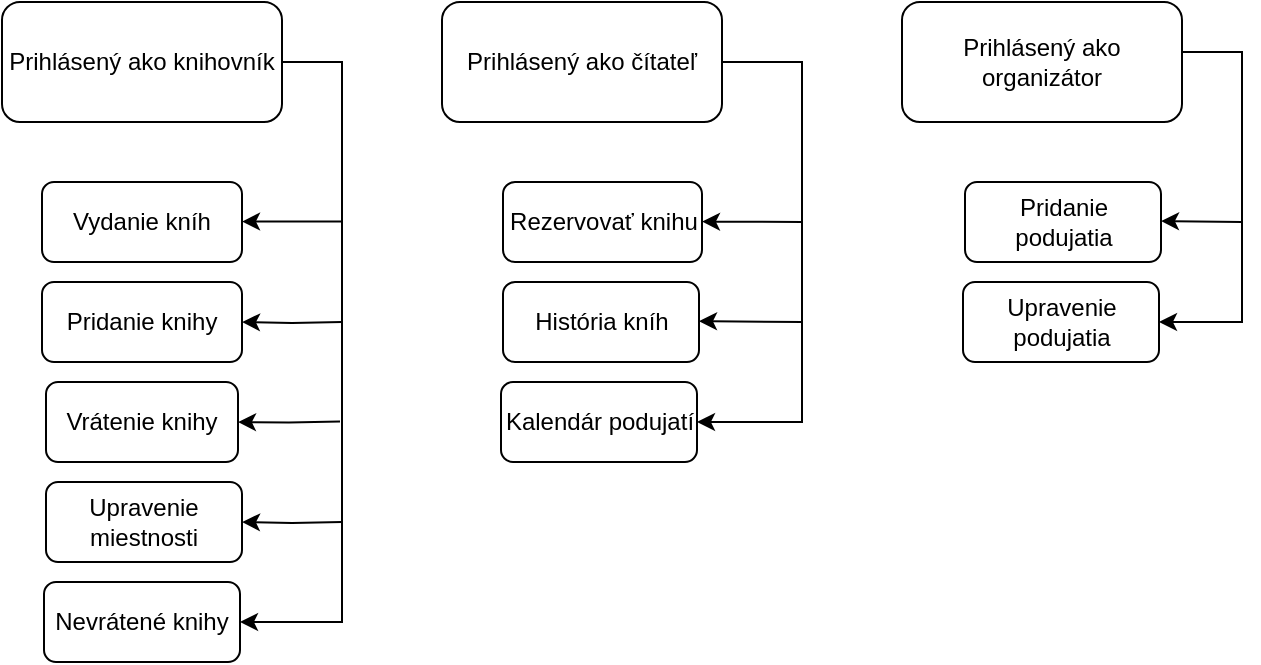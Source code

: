 <mxfile version="14.6.6" type="device"><diagram id="C5RBs43oDa-KdzZeNtuy" name="Page-1"><mxGraphModel dx="1240" dy="577" grid="1" gridSize="10" guides="1" tooltips="1" connect="1" arrows="1" fold="1" page="1" pageScale="1" pageWidth="827" pageHeight="1169" math="0" shadow="0"><root><mxCell id="WIyWlLk6GJQsqaUBKTNV-0"/><mxCell id="WIyWlLk6GJQsqaUBKTNV-1" parent="WIyWlLk6GJQsqaUBKTNV-0"/><mxCell id="m-uneCkqlp2PwBVvHasr-20" style="edgeStyle=orthogonalEdgeStyle;rounded=0;orthogonalLoop=1;jettySize=auto;html=1;exitX=1;exitY=0.5;exitDx=0;exitDy=0;entryX=1;entryY=0.5;entryDx=0;entryDy=0;" edge="1" parent="WIyWlLk6GJQsqaUBKTNV-1" source="m-uneCkqlp2PwBVvHasr-5" target="m-uneCkqlp2PwBVvHasr-15"><mxGeometry relative="1" as="geometry"><Array as="points"><mxPoint x="330" y="200"/><mxPoint x="330" y="480"/></Array></mxGeometry></mxCell><mxCell id="m-uneCkqlp2PwBVvHasr-21" style="edgeStyle=orthogonalEdgeStyle;rounded=0;orthogonalLoop=1;jettySize=auto;html=1;entryX=1;entryY=0.5;entryDx=0;entryDy=0;" edge="1" parent="WIyWlLk6GJQsqaUBKTNV-1" target="m-uneCkqlp2PwBVvHasr-14"><mxGeometry relative="1" as="geometry"><mxPoint x="330" y="430" as="sourcePoint"/></mxGeometry></mxCell><mxCell id="m-uneCkqlp2PwBVvHasr-5" value="Prihlásený ako knihovník" style="rounded=1;whiteSpace=wrap;html=1;" vertex="1" parent="WIyWlLk6GJQsqaUBKTNV-1"><mxGeometry x="160" y="170" width="140" height="60" as="geometry"/></mxCell><mxCell id="m-uneCkqlp2PwBVvHasr-28" style="edgeStyle=orthogonalEdgeStyle;rounded=0;orthogonalLoop=1;jettySize=auto;html=1;exitX=1;exitY=0.5;exitDx=0;exitDy=0;entryX=1;entryY=0.5;entryDx=0;entryDy=0;" edge="1" parent="WIyWlLk6GJQsqaUBKTNV-1" target="m-uneCkqlp2PwBVvHasr-26"><mxGeometry relative="1" as="geometry"><mxPoint x="513.5" y="200" as="sourcePoint"/><Array as="points"><mxPoint x="560" y="200"/><mxPoint x="560" y="380"/></Array></mxGeometry></mxCell><mxCell id="m-uneCkqlp2PwBVvHasr-35" style="edgeStyle=orthogonalEdgeStyle;rounded=0;orthogonalLoop=1;jettySize=auto;html=1;exitX=1;exitY=0.5;exitDx=0;exitDy=0;entryX=1;entryY=0.5;entryDx=0;entryDy=0;" edge="1" parent="WIyWlLk6GJQsqaUBKTNV-1" target="m-uneCkqlp2PwBVvHasr-33"><mxGeometry relative="1" as="geometry"><mxPoint x="750" y="195" as="sourcePoint"/><Array as="points"><mxPoint x="780" y="195"/><mxPoint x="780" y="330"/></Array></mxGeometry></mxCell><mxCell id="m-uneCkqlp2PwBVvHasr-12" value="Vydanie kníh" style="rounded=1;whiteSpace=wrap;html=1;" vertex="1" parent="WIyWlLk6GJQsqaUBKTNV-1"><mxGeometry x="180" y="260" width="100" height="40" as="geometry"/></mxCell><mxCell id="m-uneCkqlp2PwBVvHasr-13" value="Pridanie knihy" style="rounded=1;whiteSpace=wrap;html=1;" vertex="1" parent="WIyWlLk6GJQsqaUBKTNV-1"><mxGeometry x="180" y="310" width="100" height="40" as="geometry"/></mxCell><mxCell id="m-uneCkqlp2PwBVvHasr-14" value="Upravenie miestnosti" style="rounded=1;whiteSpace=wrap;html=1;" vertex="1" parent="WIyWlLk6GJQsqaUBKTNV-1"><mxGeometry x="182" y="410" width="98" height="40" as="geometry"/></mxCell><mxCell id="m-uneCkqlp2PwBVvHasr-15" value="Nevrátené knihy" style="rounded=1;whiteSpace=wrap;html=1;" vertex="1" parent="WIyWlLk6GJQsqaUBKTNV-1"><mxGeometry x="181" y="460" width="98" height="40" as="geometry"/></mxCell><mxCell id="m-uneCkqlp2PwBVvHasr-16" value="Vrátenie knihy" style="rounded=1;whiteSpace=wrap;html=1;" vertex="1" parent="WIyWlLk6GJQsqaUBKTNV-1"><mxGeometry x="182" y="360" width="96" height="40" as="geometry"/></mxCell><mxCell id="m-uneCkqlp2PwBVvHasr-22" style="edgeStyle=orthogonalEdgeStyle;rounded=0;orthogonalLoop=1;jettySize=auto;html=1;" edge="1" parent="WIyWlLk6GJQsqaUBKTNV-1" target="m-uneCkqlp2PwBVvHasr-16"><mxGeometry relative="1" as="geometry"><mxPoint x="329" y="379.76" as="sourcePoint"/><mxPoint x="279.0" y="379.76" as="targetPoint"/></mxGeometry></mxCell><mxCell id="m-uneCkqlp2PwBVvHasr-23" style="edgeStyle=orthogonalEdgeStyle;rounded=0;orthogonalLoop=1;jettySize=auto;html=1;entryX=1;entryY=0.5;entryDx=0;entryDy=0;" edge="1" parent="WIyWlLk6GJQsqaUBKTNV-1" target="m-uneCkqlp2PwBVvHasr-13"><mxGeometry relative="1" as="geometry"><mxPoint x="330" y="330" as="sourcePoint"/><mxPoint x="310" y="330.0" as="targetPoint"/></mxGeometry></mxCell><mxCell id="m-uneCkqlp2PwBVvHasr-24" style="edgeStyle=orthogonalEdgeStyle;rounded=0;orthogonalLoop=1;jettySize=auto;html=1;entryX=1;entryY=0.5;entryDx=0;entryDy=0;" edge="1" parent="WIyWlLk6GJQsqaUBKTNV-1"><mxGeometry relative="1" as="geometry"><mxPoint x="330" y="279.76" as="sourcePoint"/><mxPoint x="280" y="279.76" as="targetPoint"/></mxGeometry></mxCell><mxCell id="m-uneCkqlp2PwBVvHasr-25" value="História kníh" style="rounded=1;whiteSpace=wrap;html=1;" vertex="1" parent="WIyWlLk6GJQsqaUBKTNV-1"><mxGeometry x="410.5" y="310" width="98" height="40" as="geometry"/></mxCell><mxCell id="m-uneCkqlp2PwBVvHasr-26" value="Kalendár podujatí" style="rounded=1;whiteSpace=wrap;html=1;" vertex="1" parent="WIyWlLk6GJQsqaUBKTNV-1"><mxGeometry x="409.5" y="360" width="98" height="40" as="geometry"/></mxCell><mxCell id="m-uneCkqlp2PwBVvHasr-27" value="Rezervovať knihu" style="rounded=1;whiteSpace=wrap;html=1;" vertex="1" parent="WIyWlLk6GJQsqaUBKTNV-1"><mxGeometry x="410.5" y="260" width="99.5" height="40" as="geometry"/></mxCell><mxCell id="m-uneCkqlp2PwBVvHasr-29" style="edgeStyle=orthogonalEdgeStyle;rounded=0;orthogonalLoop=1;jettySize=auto;html=1;entryX=1;entryY=0.5;entryDx=0;entryDy=0;" edge="1" parent="WIyWlLk6GJQsqaUBKTNV-1"><mxGeometry relative="1" as="geometry"><mxPoint x="560" y="330" as="sourcePoint"/><mxPoint x="508.5" y="329.58" as="targetPoint"/><Array as="points"><mxPoint x="509" y="330"/></Array></mxGeometry></mxCell><mxCell id="m-uneCkqlp2PwBVvHasr-30" style="edgeStyle=orthogonalEdgeStyle;rounded=0;orthogonalLoop=1;jettySize=auto;html=1;entryX=1;entryY=0.5;entryDx=0;entryDy=0;" edge="1" parent="WIyWlLk6GJQsqaUBKTNV-1"><mxGeometry relative="1" as="geometry"><mxPoint x="560" y="280" as="sourcePoint"/><mxPoint x="510" y="279.79" as="targetPoint"/><Array as="points"><mxPoint x="510.5" y="280.21"/></Array></mxGeometry></mxCell><mxCell id="m-uneCkqlp2PwBVvHasr-32" value="Pridanie podujatia" style="rounded=1;whiteSpace=wrap;html=1;" vertex="1" parent="WIyWlLk6GJQsqaUBKTNV-1"><mxGeometry x="641.5" y="260" width="98" height="40" as="geometry"/></mxCell><mxCell id="m-uneCkqlp2PwBVvHasr-33" value="Upravenie podujatia" style="rounded=1;whiteSpace=wrap;html=1;" vertex="1" parent="WIyWlLk6GJQsqaUBKTNV-1"><mxGeometry x="640.5" y="310" width="98" height="40" as="geometry"/></mxCell><mxCell id="m-uneCkqlp2PwBVvHasr-34" style="edgeStyle=orthogonalEdgeStyle;rounded=0;orthogonalLoop=1;jettySize=auto;html=1;entryX=1;entryY=0.5;entryDx=0;entryDy=0;" edge="1" parent="WIyWlLk6GJQsqaUBKTNV-1"><mxGeometry relative="1" as="geometry"><mxPoint x="780" y="280" as="sourcePoint"/><mxPoint x="739.5" y="279.5" as="targetPoint"/><Array as="points"><mxPoint x="740" y="279.92"/></Array></mxGeometry></mxCell><mxCell id="m-uneCkqlp2PwBVvHasr-37" value="Prihlásený ako čítateľ" style="rounded=1;whiteSpace=wrap;html=1;" vertex="1" parent="WIyWlLk6GJQsqaUBKTNV-1"><mxGeometry x="380" y="170" width="140" height="60" as="geometry"/></mxCell><mxCell id="m-uneCkqlp2PwBVvHasr-38" value="Prihlásený ako organizátor" style="rounded=1;whiteSpace=wrap;html=1;" vertex="1" parent="WIyWlLk6GJQsqaUBKTNV-1"><mxGeometry x="610" y="170" width="140" height="60" as="geometry"/></mxCell></root></mxGraphModel></diagram></mxfile>